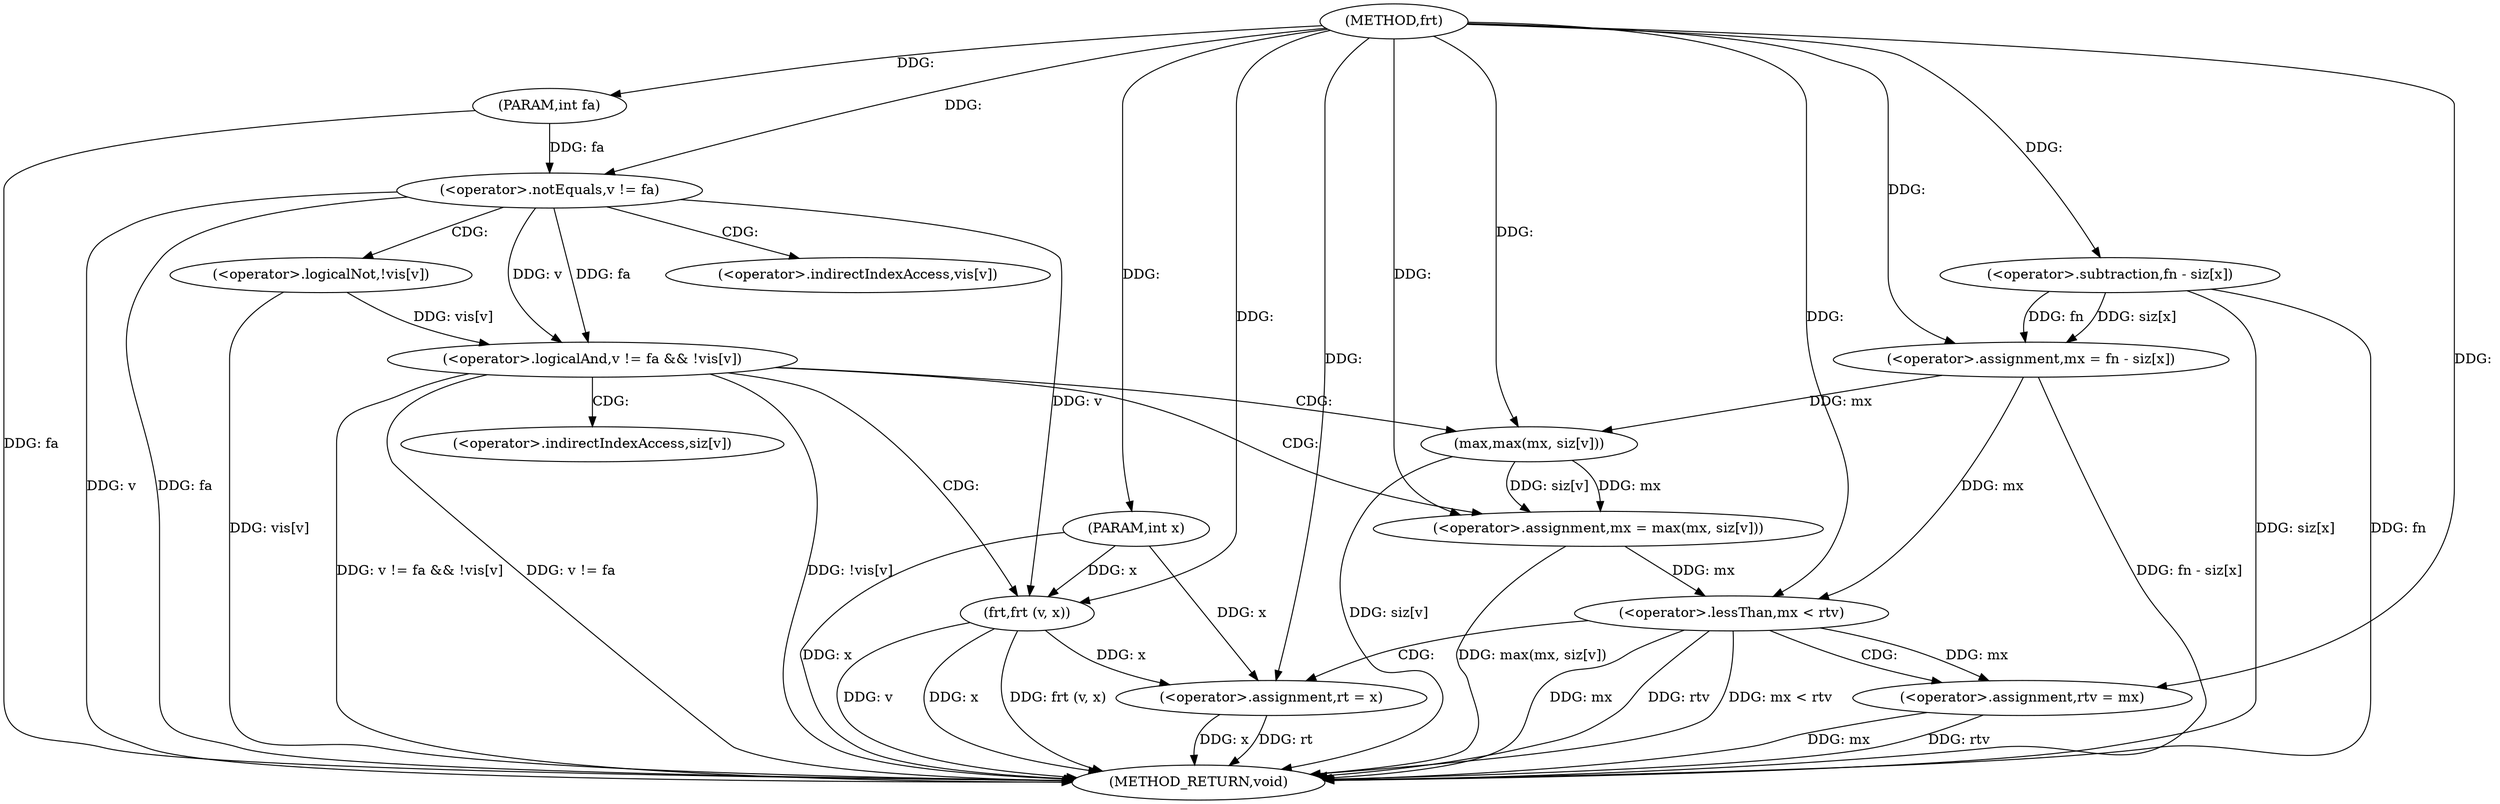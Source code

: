 digraph "frt" {  
"1000531" [label = "(METHOD,frt)" ]
"1000575" [label = "(METHOD_RETURN,void)" ]
"1000532" [label = "(PARAM,int x)" ]
"1000533" [label = "(PARAM,int fa)" ]
"1000536" [label = "(<operator>.assignment,mx = fn - siz[x])" ]
"1000545" [label = "(<operator>.logicalAnd,v != fa && !vis[v])" ]
"1000565" [label = "(<operator>.lessThan,mx < rtv)" ]
"1000538" [label = "(<operator>.subtraction,fn - siz[x])" ]
"1000554" [label = "(frt,frt (v, x))" ]
"1000557" [label = "(<operator>.assignment,mx = max(mx, siz[v]))" ]
"1000569" [label = "(<operator>.assignment,rt = x)" ]
"1000572" [label = "(<operator>.assignment,rtv = mx)" ]
"1000546" [label = "(<operator>.notEquals,v != fa)" ]
"1000549" [label = "(<operator>.logicalNot,!vis[v])" ]
"1000559" [label = "(max,max(mx, siz[v]))" ]
"1000550" [label = "(<operator>.indirectIndexAccess,vis[v])" ]
"1000561" [label = "(<operator>.indirectIndexAccess,siz[v])" ]
  "1000532" -> "1000575"  [ label = "DDG: x"] 
  "1000533" -> "1000575"  [ label = "DDG: fa"] 
  "1000538" -> "1000575"  [ label = "DDG: siz[x]"] 
  "1000536" -> "1000575"  [ label = "DDG: fn - siz[x]"] 
  "1000546" -> "1000575"  [ label = "DDG: v"] 
  "1000546" -> "1000575"  [ label = "DDG: fa"] 
  "1000545" -> "1000575"  [ label = "DDG: v != fa"] 
  "1000549" -> "1000575"  [ label = "DDG: vis[v]"] 
  "1000545" -> "1000575"  [ label = "DDG: !vis[v]"] 
  "1000545" -> "1000575"  [ label = "DDG: v != fa && !vis[v]"] 
  "1000554" -> "1000575"  [ label = "DDG: v"] 
  "1000554" -> "1000575"  [ label = "DDG: x"] 
  "1000554" -> "1000575"  [ label = "DDG: frt (v, x)"] 
  "1000559" -> "1000575"  [ label = "DDG: siz[v]"] 
  "1000557" -> "1000575"  [ label = "DDG: max(mx, siz[v])"] 
  "1000565" -> "1000575"  [ label = "DDG: mx"] 
  "1000565" -> "1000575"  [ label = "DDG: rtv"] 
  "1000565" -> "1000575"  [ label = "DDG: mx < rtv"] 
  "1000569" -> "1000575"  [ label = "DDG: x"] 
  "1000572" -> "1000575"  [ label = "DDG: rtv"] 
  "1000572" -> "1000575"  [ label = "DDG: mx"] 
  "1000538" -> "1000575"  [ label = "DDG: fn"] 
  "1000569" -> "1000575"  [ label = "DDG: rt"] 
  "1000531" -> "1000532"  [ label = "DDG: "] 
  "1000531" -> "1000533"  [ label = "DDG: "] 
  "1000538" -> "1000536"  [ label = "DDG: siz[x]"] 
  "1000538" -> "1000536"  [ label = "DDG: fn"] 
  "1000531" -> "1000536"  [ label = "DDG: "] 
  "1000531" -> "1000538"  [ label = "DDG: "] 
  "1000546" -> "1000545"  [ label = "DDG: fa"] 
  "1000546" -> "1000545"  [ label = "DDG: v"] 
  "1000549" -> "1000545"  [ label = "DDG: vis[v]"] 
  "1000559" -> "1000557"  [ label = "DDG: mx"] 
  "1000559" -> "1000557"  [ label = "DDG: siz[v]"] 
  "1000536" -> "1000565"  [ label = "DDG: mx"] 
  "1000557" -> "1000565"  [ label = "DDG: mx"] 
  "1000531" -> "1000565"  [ label = "DDG: "] 
  "1000554" -> "1000569"  [ label = "DDG: x"] 
  "1000532" -> "1000569"  [ label = "DDG: x"] 
  "1000531" -> "1000569"  [ label = "DDG: "] 
  "1000565" -> "1000572"  [ label = "DDG: mx"] 
  "1000531" -> "1000572"  [ label = "DDG: "] 
  "1000531" -> "1000546"  [ label = "DDG: "] 
  "1000533" -> "1000546"  [ label = "DDG: fa"] 
  "1000546" -> "1000554"  [ label = "DDG: v"] 
  "1000531" -> "1000554"  [ label = "DDG: "] 
  "1000532" -> "1000554"  [ label = "DDG: x"] 
  "1000531" -> "1000557"  [ label = "DDG: "] 
  "1000536" -> "1000559"  [ label = "DDG: mx"] 
  "1000531" -> "1000559"  [ label = "DDG: "] 
  "1000545" -> "1000561"  [ label = "CDG: "] 
  "1000545" -> "1000557"  [ label = "CDG: "] 
  "1000545" -> "1000559"  [ label = "CDG: "] 
  "1000545" -> "1000554"  [ label = "CDG: "] 
  "1000565" -> "1000569"  [ label = "CDG: "] 
  "1000565" -> "1000572"  [ label = "CDG: "] 
  "1000546" -> "1000549"  [ label = "CDG: "] 
  "1000546" -> "1000550"  [ label = "CDG: "] 
}

